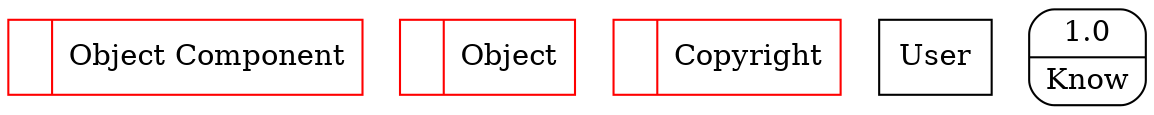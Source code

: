 digraph dfd2{ 
node[shape=record]
200 [label="<f0>  |<f1> Object Component " color=red];
201 [label="<f0>  |<f1> Object " color=red];
202 [label="<f0>  |<f1> Copyright " color=red];
203 [label="User" shape=box];
204 [label="{<f0> 1.0|<f1> Know }" shape=Mrecord];
}